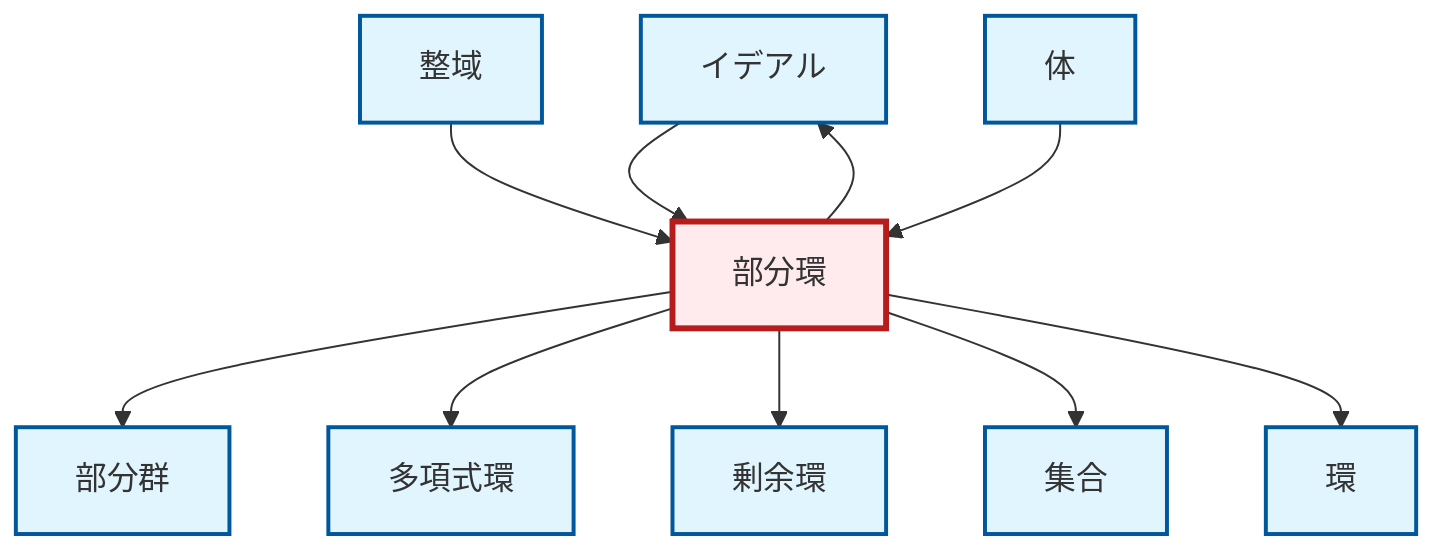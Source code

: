 graph TD
    classDef definition fill:#e1f5fe,stroke:#01579b,stroke-width:2px
    classDef theorem fill:#f3e5f5,stroke:#4a148c,stroke-width:2px
    classDef axiom fill:#fff3e0,stroke:#e65100,stroke-width:2px
    classDef example fill:#e8f5e9,stroke:#1b5e20,stroke-width:2px
    classDef current fill:#ffebee,stroke:#b71c1c,stroke-width:3px
    def-ring["環"]:::definition
    def-ideal["イデアル"]:::definition
    def-integral-domain["整域"]:::definition
    def-field["体"]:::definition
    def-polynomial-ring["多項式環"]:::definition
    def-subgroup["部分群"]:::definition
    def-set["集合"]:::definition
    def-quotient-ring["剰余環"]:::definition
    def-subring["部分環"]:::definition
    def-subring --> def-subgroup
    def-subring --> def-ideal
    def-subring --> def-polynomial-ring
    def-integral-domain --> def-subring
    def-subring --> def-quotient-ring
    def-ideal --> def-subring
    def-subring --> def-set
    def-subring --> def-ring
    def-field --> def-subring
    class def-subring current